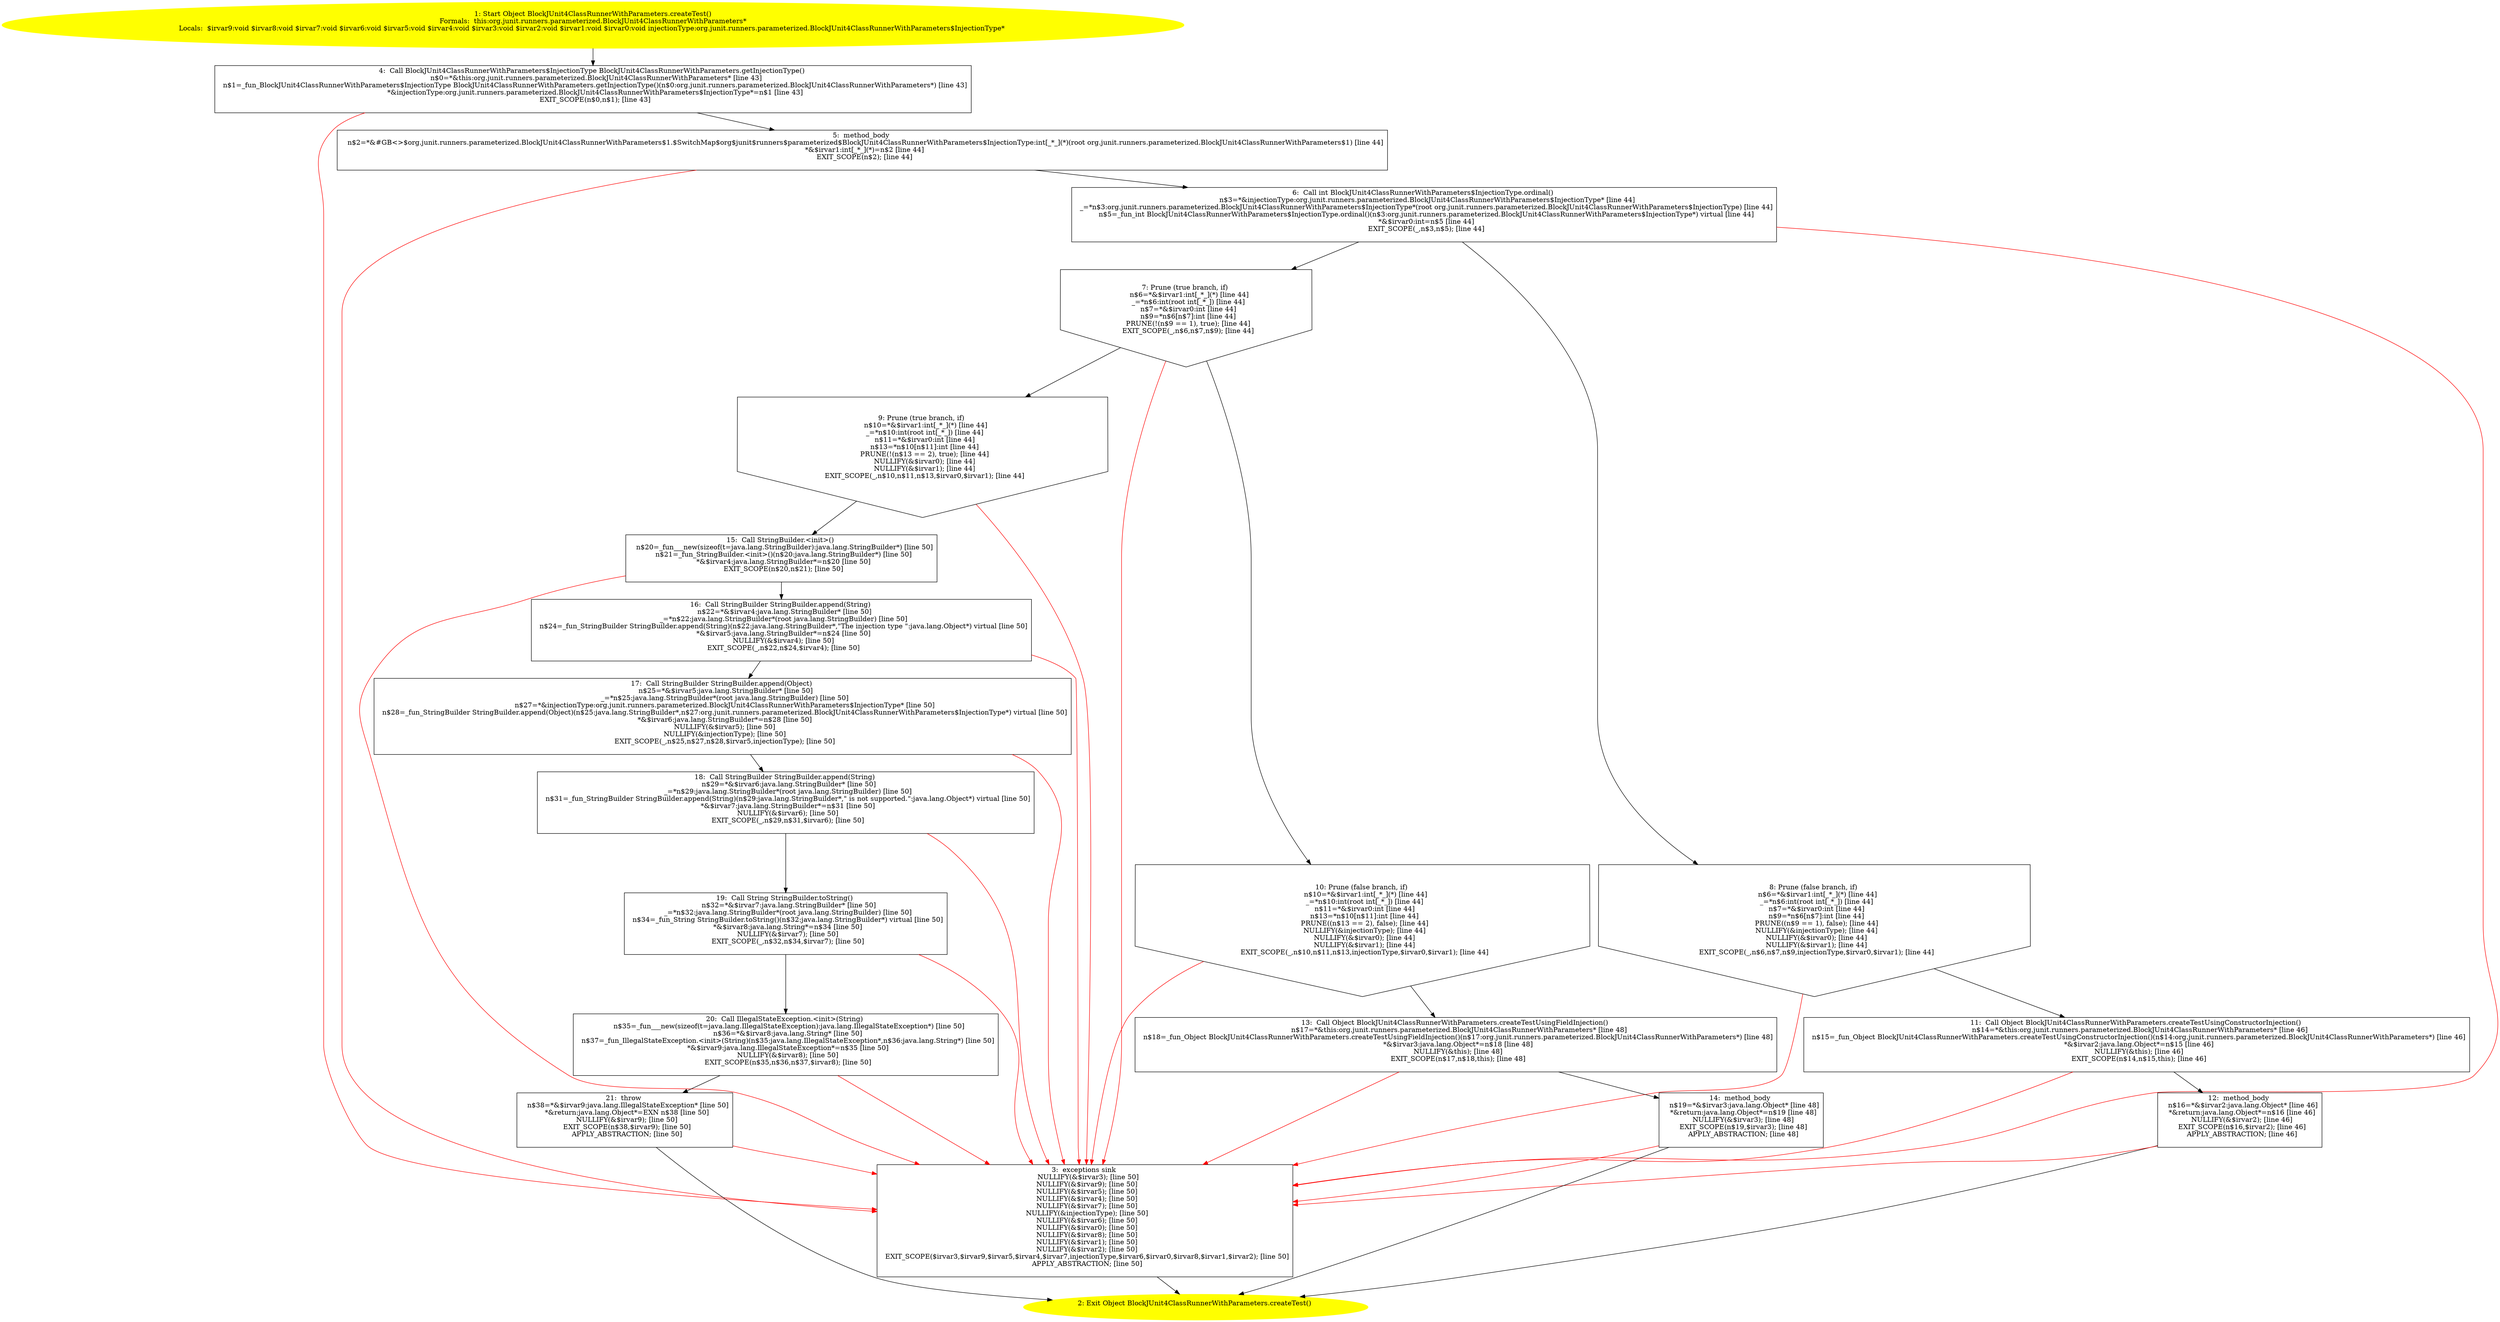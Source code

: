 /* @generated */
digraph cfg {
"org.junit.runners.parameterized.BlockJUnit4ClassRunnerWithParameters.createTest():java.lang.Object.5b1f3be688268e1281606cfaff6af730_1" [label="1: Start Object BlockJUnit4ClassRunnerWithParameters.createTest()\nFormals:  this:org.junit.runners.parameterized.BlockJUnit4ClassRunnerWithParameters*\nLocals:  $irvar9:void $irvar8:void $irvar7:void $irvar6:void $irvar5:void $irvar4:void $irvar3:void $irvar2:void $irvar1:void $irvar0:void injectionType:org.junit.runners.parameterized.BlockJUnit4ClassRunnerWithParameters$InjectionType* \n  " color=yellow style=filled]
	

	 "org.junit.runners.parameterized.BlockJUnit4ClassRunnerWithParameters.createTest():java.lang.Object.5b1f3be688268e1281606cfaff6af730_1" -> "org.junit.runners.parameterized.BlockJUnit4ClassRunnerWithParameters.createTest():java.lang.Object.5b1f3be688268e1281606cfaff6af730_4" ;
"org.junit.runners.parameterized.BlockJUnit4ClassRunnerWithParameters.createTest():java.lang.Object.5b1f3be688268e1281606cfaff6af730_2" [label="2: Exit Object BlockJUnit4ClassRunnerWithParameters.createTest() \n  " color=yellow style=filled]
	

"org.junit.runners.parameterized.BlockJUnit4ClassRunnerWithParameters.createTest():java.lang.Object.5b1f3be688268e1281606cfaff6af730_3" [label="3:  exceptions sink \n   NULLIFY(&$irvar3); [line 50]\n  NULLIFY(&$irvar9); [line 50]\n  NULLIFY(&$irvar5); [line 50]\n  NULLIFY(&$irvar4); [line 50]\n  NULLIFY(&$irvar7); [line 50]\n  NULLIFY(&injectionType); [line 50]\n  NULLIFY(&$irvar6); [line 50]\n  NULLIFY(&$irvar0); [line 50]\n  NULLIFY(&$irvar8); [line 50]\n  NULLIFY(&$irvar1); [line 50]\n  NULLIFY(&$irvar2); [line 50]\n  EXIT_SCOPE($irvar3,$irvar9,$irvar5,$irvar4,$irvar7,injectionType,$irvar6,$irvar0,$irvar8,$irvar1,$irvar2); [line 50]\n  APPLY_ABSTRACTION; [line 50]\n " shape="box"]
	

	 "org.junit.runners.parameterized.BlockJUnit4ClassRunnerWithParameters.createTest():java.lang.Object.5b1f3be688268e1281606cfaff6af730_3" -> "org.junit.runners.parameterized.BlockJUnit4ClassRunnerWithParameters.createTest():java.lang.Object.5b1f3be688268e1281606cfaff6af730_2" ;
"org.junit.runners.parameterized.BlockJUnit4ClassRunnerWithParameters.createTest():java.lang.Object.5b1f3be688268e1281606cfaff6af730_4" [label="4:  Call BlockJUnit4ClassRunnerWithParameters$InjectionType BlockJUnit4ClassRunnerWithParameters.getInjectionType() \n   n$0=*&this:org.junit.runners.parameterized.BlockJUnit4ClassRunnerWithParameters* [line 43]\n  n$1=_fun_BlockJUnit4ClassRunnerWithParameters$InjectionType BlockJUnit4ClassRunnerWithParameters.getInjectionType()(n$0:org.junit.runners.parameterized.BlockJUnit4ClassRunnerWithParameters*) [line 43]\n  *&injectionType:org.junit.runners.parameterized.BlockJUnit4ClassRunnerWithParameters$InjectionType*=n$1 [line 43]\n  EXIT_SCOPE(n$0,n$1); [line 43]\n " shape="box"]
	

	 "org.junit.runners.parameterized.BlockJUnit4ClassRunnerWithParameters.createTest():java.lang.Object.5b1f3be688268e1281606cfaff6af730_4" -> "org.junit.runners.parameterized.BlockJUnit4ClassRunnerWithParameters.createTest():java.lang.Object.5b1f3be688268e1281606cfaff6af730_5" ;
	 "org.junit.runners.parameterized.BlockJUnit4ClassRunnerWithParameters.createTest():java.lang.Object.5b1f3be688268e1281606cfaff6af730_4" -> "org.junit.runners.parameterized.BlockJUnit4ClassRunnerWithParameters.createTest():java.lang.Object.5b1f3be688268e1281606cfaff6af730_3" [color="red" ];
"org.junit.runners.parameterized.BlockJUnit4ClassRunnerWithParameters.createTest():java.lang.Object.5b1f3be688268e1281606cfaff6af730_5" [label="5:  method_body \n   n$2=*&#GB<>$org.junit.runners.parameterized.BlockJUnit4ClassRunnerWithParameters$1.$SwitchMap$org$junit$runners$parameterized$BlockJUnit4ClassRunnerWithParameters$InjectionType:int[_*_](*)(root org.junit.runners.parameterized.BlockJUnit4ClassRunnerWithParameters$1) [line 44]\n  *&$irvar1:int[_*_](*)=n$2 [line 44]\n  EXIT_SCOPE(n$2); [line 44]\n " shape="box"]
	

	 "org.junit.runners.parameterized.BlockJUnit4ClassRunnerWithParameters.createTest():java.lang.Object.5b1f3be688268e1281606cfaff6af730_5" -> "org.junit.runners.parameterized.BlockJUnit4ClassRunnerWithParameters.createTest():java.lang.Object.5b1f3be688268e1281606cfaff6af730_6" ;
	 "org.junit.runners.parameterized.BlockJUnit4ClassRunnerWithParameters.createTest():java.lang.Object.5b1f3be688268e1281606cfaff6af730_5" -> "org.junit.runners.parameterized.BlockJUnit4ClassRunnerWithParameters.createTest():java.lang.Object.5b1f3be688268e1281606cfaff6af730_3" [color="red" ];
"org.junit.runners.parameterized.BlockJUnit4ClassRunnerWithParameters.createTest():java.lang.Object.5b1f3be688268e1281606cfaff6af730_6" [label="6:  Call int BlockJUnit4ClassRunnerWithParameters$InjectionType.ordinal() \n   n$3=*&injectionType:org.junit.runners.parameterized.BlockJUnit4ClassRunnerWithParameters$InjectionType* [line 44]\n  _=*n$3:org.junit.runners.parameterized.BlockJUnit4ClassRunnerWithParameters$InjectionType*(root org.junit.runners.parameterized.BlockJUnit4ClassRunnerWithParameters$InjectionType) [line 44]\n  n$5=_fun_int BlockJUnit4ClassRunnerWithParameters$InjectionType.ordinal()(n$3:org.junit.runners.parameterized.BlockJUnit4ClassRunnerWithParameters$InjectionType*) virtual [line 44]\n  *&$irvar0:int=n$5 [line 44]\n  EXIT_SCOPE(_,n$3,n$5); [line 44]\n " shape="box"]
	

	 "org.junit.runners.parameterized.BlockJUnit4ClassRunnerWithParameters.createTest():java.lang.Object.5b1f3be688268e1281606cfaff6af730_6" -> "org.junit.runners.parameterized.BlockJUnit4ClassRunnerWithParameters.createTest():java.lang.Object.5b1f3be688268e1281606cfaff6af730_7" ;
	 "org.junit.runners.parameterized.BlockJUnit4ClassRunnerWithParameters.createTest():java.lang.Object.5b1f3be688268e1281606cfaff6af730_6" -> "org.junit.runners.parameterized.BlockJUnit4ClassRunnerWithParameters.createTest():java.lang.Object.5b1f3be688268e1281606cfaff6af730_8" ;
	 "org.junit.runners.parameterized.BlockJUnit4ClassRunnerWithParameters.createTest():java.lang.Object.5b1f3be688268e1281606cfaff6af730_6" -> "org.junit.runners.parameterized.BlockJUnit4ClassRunnerWithParameters.createTest():java.lang.Object.5b1f3be688268e1281606cfaff6af730_3" [color="red" ];
"org.junit.runners.parameterized.BlockJUnit4ClassRunnerWithParameters.createTest():java.lang.Object.5b1f3be688268e1281606cfaff6af730_7" [label="7: Prune (true branch, if) \n   n$6=*&$irvar1:int[_*_](*) [line 44]\n  _=*n$6:int(root int[_*_]) [line 44]\n  n$7=*&$irvar0:int [line 44]\n  n$9=*n$6[n$7]:int [line 44]\n  PRUNE(!(n$9 == 1), true); [line 44]\n  EXIT_SCOPE(_,n$6,n$7,n$9); [line 44]\n " shape="invhouse"]
	

	 "org.junit.runners.parameterized.BlockJUnit4ClassRunnerWithParameters.createTest():java.lang.Object.5b1f3be688268e1281606cfaff6af730_7" -> "org.junit.runners.parameterized.BlockJUnit4ClassRunnerWithParameters.createTest():java.lang.Object.5b1f3be688268e1281606cfaff6af730_9" ;
	 "org.junit.runners.parameterized.BlockJUnit4ClassRunnerWithParameters.createTest():java.lang.Object.5b1f3be688268e1281606cfaff6af730_7" -> "org.junit.runners.parameterized.BlockJUnit4ClassRunnerWithParameters.createTest():java.lang.Object.5b1f3be688268e1281606cfaff6af730_10" ;
	 "org.junit.runners.parameterized.BlockJUnit4ClassRunnerWithParameters.createTest():java.lang.Object.5b1f3be688268e1281606cfaff6af730_7" -> "org.junit.runners.parameterized.BlockJUnit4ClassRunnerWithParameters.createTest():java.lang.Object.5b1f3be688268e1281606cfaff6af730_3" [color="red" ];
"org.junit.runners.parameterized.BlockJUnit4ClassRunnerWithParameters.createTest():java.lang.Object.5b1f3be688268e1281606cfaff6af730_8" [label="8: Prune (false branch, if) \n   n$6=*&$irvar1:int[_*_](*) [line 44]\n  _=*n$6:int(root int[_*_]) [line 44]\n  n$7=*&$irvar0:int [line 44]\n  n$9=*n$6[n$7]:int [line 44]\n  PRUNE((n$9 == 1), false); [line 44]\n  NULLIFY(&injectionType); [line 44]\n  NULLIFY(&$irvar0); [line 44]\n  NULLIFY(&$irvar1); [line 44]\n  EXIT_SCOPE(_,n$6,n$7,n$9,injectionType,$irvar0,$irvar1); [line 44]\n " shape="invhouse"]
	

	 "org.junit.runners.parameterized.BlockJUnit4ClassRunnerWithParameters.createTest():java.lang.Object.5b1f3be688268e1281606cfaff6af730_8" -> "org.junit.runners.parameterized.BlockJUnit4ClassRunnerWithParameters.createTest():java.lang.Object.5b1f3be688268e1281606cfaff6af730_11" ;
	 "org.junit.runners.parameterized.BlockJUnit4ClassRunnerWithParameters.createTest():java.lang.Object.5b1f3be688268e1281606cfaff6af730_8" -> "org.junit.runners.parameterized.BlockJUnit4ClassRunnerWithParameters.createTest():java.lang.Object.5b1f3be688268e1281606cfaff6af730_3" [color="red" ];
"org.junit.runners.parameterized.BlockJUnit4ClassRunnerWithParameters.createTest():java.lang.Object.5b1f3be688268e1281606cfaff6af730_9" [label="9: Prune (true branch, if) \n   n$10=*&$irvar1:int[_*_](*) [line 44]\n  _=*n$10:int(root int[_*_]) [line 44]\n  n$11=*&$irvar0:int [line 44]\n  n$13=*n$10[n$11]:int [line 44]\n  PRUNE(!(n$13 == 2), true); [line 44]\n  NULLIFY(&$irvar0); [line 44]\n  NULLIFY(&$irvar1); [line 44]\n  EXIT_SCOPE(_,n$10,n$11,n$13,$irvar0,$irvar1); [line 44]\n " shape="invhouse"]
	

	 "org.junit.runners.parameterized.BlockJUnit4ClassRunnerWithParameters.createTest():java.lang.Object.5b1f3be688268e1281606cfaff6af730_9" -> "org.junit.runners.parameterized.BlockJUnit4ClassRunnerWithParameters.createTest():java.lang.Object.5b1f3be688268e1281606cfaff6af730_15" ;
	 "org.junit.runners.parameterized.BlockJUnit4ClassRunnerWithParameters.createTest():java.lang.Object.5b1f3be688268e1281606cfaff6af730_9" -> "org.junit.runners.parameterized.BlockJUnit4ClassRunnerWithParameters.createTest():java.lang.Object.5b1f3be688268e1281606cfaff6af730_3" [color="red" ];
"org.junit.runners.parameterized.BlockJUnit4ClassRunnerWithParameters.createTest():java.lang.Object.5b1f3be688268e1281606cfaff6af730_10" [label="10: Prune (false branch, if) \n   n$10=*&$irvar1:int[_*_](*) [line 44]\n  _=*n$10:int(root int[_*_]) [line 44]\n  n$11=*&$irvar0:int [line 44]\n  n$13=*n$10[n$11]:int [line 44]\n  PRUNE((n$13 == 2), false); [line 44]\n  NULLIFY(&injectionType); [line 44]\n  NULLIFY(&$irvar0); [line 44]\n  NULLIFY(&$irvar1); [line 44]\n  EXIT_SCOPE(_,n$10,n$11,n$13,injectionType,$irvar0,$irvar1); [line 44]\n " shape="invhouse"]
	

	 "org.junit.runners.parameterized.BlockJUnit4ClassRunnerWithParameters.createTest():java.lang.Object.5b1f3be688268e1281606cfaff6af730_10" -> "org.junit.runners.parameterized.BlockJUnit4ClassRunnerWithParameters.createTest():java.lang.Object.5b1f3be688268e1281606cfaff6af730_13" ;
	 "org.junit.runners.parameterized.BlockJUnit4ClassRunnerWithParameters.createTest():java.lang.Object.5b1f3be688268e1281606cfaff6af730_10" -> "org.junit.runners.parameterized.BlockJUnit4ClassRunnerWithParameters.createTest():java.lang.Object.5b1f3be688268e1281606cfaff6af730_3" [color="red" ];
"org.junit.runners.parameterized.BlockJUnit4ClassRunnerWithParameters.createTest():java.lang.Object.5b1f3be688268e1281606cfaff6af730_11" [label="11:  Call Object BlockJUnit4ClassRunnerWithParameters.createTestUsingConstructorInjection() \n   n$14=*&this:org.junit.runners.parameterized.BlockJUnit4ClassRunnerWithParameters* [line 46]\n  n$15=_fun_Object BlockJUnit4ClassRunnerWithParameters.createTestUsingConstructorInjection()(n$14:org.junit.runners.parameterized.BlockJUnit4ClassRunnerWithParameters*) [line 46]\n  *&$irvar2:java.lang.Object*=n$15 [line 46]\n  NULLIFY(&this); [line 46]\n  EXIT_SCOPE(n$14,n$15,this); [line 46]\n " shape="box"]
	

	 "org.junit.runners.parameterized.BlockJUnit4ClassRunnerWithParameters.createTest():java.lang.Object.5b1f3be688268e1281606cfaff6af730_11" -> "org.junit.runners.parameterized.BlockJUnit4ClassRunnerWithParameters.createTest():java.lang.Object.5b1f3be688268e1281606cfaff6af730_12" ;
	 "org.junit.runners.parameterized.BlockJUnit4ClassRunnerWithParameters.createTest():java.lang.Object.5b1f3be688268e1281606cfaff6af730_11" -> "org.junit.runners.parameterized.BlockJUnit4ClassRunnerWithParameters.createTest():java.lang.Object.5b1f3be688268e1281606cfaff6af730_3" [color="red" ];
"org.junit.runners.parameterized.BlockJUnit4ClassRunnerWithParameters.createTest():java.lang.Object.5b1f3be688268e1281606cfaff6af730_12" [label="12:  method_body \n   n$16=*&$irvar2:java.lang.Object* [line 46]\n  *&return:java.lang.Object*=n$16 [line 46]\n  NULLIFY(&$irvar2); [line 46]\n  EXIT_SCOPE(n$16,$irvar2); [line 46]\n  APPLY_ABSTRACTION; [line 46]\n " shape="box"]
	

	 "org.junit.runners.parameterized.BlockJUnit4ClassRunnerWithParameters.createTest():java.lang.Object.5b1f3be688268e1281606cfaff6af730_12" -> "org.junit.runners.parameterized.BlockJUnit4ClassRunnerWithParameters.createTest():java.lang.Object.5b1f3be688268e1281606cfaff6af730_2" ;
	 "org.junit.runners.parameterized.BlockJUnit4ClassRunnerWithParameters.createTest():java.lang.Object.5b1f3be688268e1281606cfaff6af730_12" -> "org.junit.runners.parameterized.BlockJUnit4ClassRunnerWithParameters.createTest():java.lang.Object.5b1f3be688268e1281606cfaff6af730_3" [color="red" ];
"org.junit.runners.parameterized.BlockJUnit4ClassRunnerWithParameters.createTest():java.lang.Object.5b1f3be688268e1281606cfaff6af730_13" [label="13:  Call Object BlockJUnit4ClassRunnerWithParameters.createTestUsingFieldInjection() \n   n$17=*&this:org.junit.runners.parameterized.BlockJUnit4ClassRunnerWithParameters* [line 48]\n  n$18=_fun_Object BlockJUnit4ClassRunnerWithParameters.createTestUsingFieldInjection()(n$17:org.junit.runners.parameterized.BlockJUnit4ClassRunnerWithParameters*) [line 48]\n  *&$irvar3:java.lang.Object*=n$18 [line 48]\n  NULLIFY(&this); [line 48]\n  EXIT_SCOPE(n$17,n$18,this); [line 48]\n " shape="box"]
	

	 "org.junit.runners.parameterized.BlockJUnit4ClassRunnerWithParameters.createTest():java.lang.Object.5b1f3be688268e1281606cfaff6af730_13" -> "org.junit.runners.parameterized.BlockJUnit4ClassRunnerWithParameters.createTest():java.lang.Object.5b1f3be688268e1281606cfaff6af730_14" ;
	 "org.junit.runners.parameterized.BlockJUnit4ClassRunnerWithParameters.createTest():java.lang.Object.5b1f3be688268e1281606cfaff6af730_13" -> "org.junit.runners.parameterized.BlockJUnit4ClassRunnerWithParameters.createTest():java.lang.Object.5b1f3be688268e1281606cfaff6af730_3" [color="red" ];
"org.junit.runners.parameterized.BlockJUnit4ClassRunnerWithParameters.createTest():java.lang.Object.5b1f3be688268e1281606cfaff6af730_14" [label="14:  method_body \n   n$19=*&$irvar3:java.lang.Object* [line 48]\n  *&return:java.lang.Object*=n$19 [line 48]\n  NULLIFY(&$irvar3); [line 48]\n  EXIT_SCOPE(n$19,$irvar3); [line 48]\n  APPLY_ABSTRACTION; [line 48]\n " shape="box"]
	

	 "org.junit.runners.parameterized.BlockJUnit4ClassRunnerWithParameters.createTest():java.lang.Object.5b1f3be688268e1281606cfaff6af730_14" -> "org.junit.runners.parameterized.BlockJUnit4ClassRunnerWithParameters.createTest():java.lang.Object.5b1f3be688268e1281606cfaff6af730_2" ;
	 "org.junit.runners.parameterized.BlockJUnit4ClassRunnerWithParameters.createTest():java.lang.Object.5b1f3be688268e1281606cfaff6af730_14" -> "org.junit.runners.parameterized.BlockJUnit4ClassRunnerWithParameters.createTest():java.lang.Object.5b1f3be688268e1281606cfaff6af730_3" [color="red" ];
"org.junit.runners.parameterized.BlockJUnit4ClassRunnerWithParameters.createTest():java.lang.Object.5b1f3be688268e1281606cfaff6af730_15" [label="15:  Call StringBuilder.<init>() \n   n$20=_fun___new(sizeof(t=java.lang.StringBuilder):java.lang.StringBuilder*) [line 50]\n  n$21=_fun_StringBuilder.<init>()(n$20:java.lang.StringBuilder*) [line 50]\n  *&$irvar4:java.lang.StringBuilder*=n$20 [line 50]\n  EXIT_SCOPE(n$20,n$21); [line 50]\n " shape="box"]
	

	 "org.junit.runners.parameterized.BlockJUnit4ClassRunnerWithParameters.createTest():java.lang.Object.5b1f3be688268e1281606cfaff6af730_15" -> "org.junit.runners.parameterized.BlockJUnit4ClassRunnerWithParameters.createTest():java.lang.Object.5b1f3be688268e1281606cfaff6af730_16" ;
	 "org.junit.runners.parameterized.BlockJUnit4ClassRunnerWithParameters.createTest():java.lang.Object.5b1f3be688268e1281606cfaff6af730_15" -> "org.junit.runners.parameterized.BlockJUnit4ClassRunnerWithParameters.createTest():java.lang.Object.5b1f3be688268e1281606cfaff6af730_3" [color="red" ];
"org.junit.runners.parameterized.BlockJUnit4ClassRunnerWithParameters.createTest():java.lang.Object.5b1f3be688268e1281606cfaff6af730_16" [label="16:  Call StringBuilder StringBuilder.append(String) \n   n$22=*&$irvar4:java.lang.StringBuilder* [line 50]\n  _=*n$22:java.lang.StringBuilder*(root java.lang.StringBuilder) [line 50]\n  n$24=_fun_StringBuilder StringBuilder.append(String)(n$22:java.lang.StringBuilder*,\"The injection type \":java.lang.Object*) virtual [line 50]\n  *&$irvar5:java.lang.StringBuilder*=n$24 [line 50]\n  NULLIFY(&$irvar4); [line 50]\n  EXIT_SCOPE(_,n$22,n$24,$irvar4); [line 50]\n " shape="box"]
	

	 "org.junit.runners.parameterized.BlockJUnit4ClassRunnerWithParameters.createTest():java.lang.Object.5b1f3be688268e1281606cfaff6af730_16" -> "org.junit.runners.parameterized.BlockJUnit4ClassRunnerWithParameters.createTest():java.lang.Object.5b1f3be688268e1281606cfaff6af730_17" ;
	 "org.junit.runners.parameterized.BlockJUnit4ClassRunnerWithParameters.createTest():java.lang.Object.5b1f3be688268e1281606cfaff6af730_16" -> "org.junit.runners.parameterized.BlockJUnit4ClassRunnerWithParameters.createTest():java.lang.Object.5b1f3be688268e1281606cfaff6af730_3" [color="red" ];
"org.junit.runners.parameterized.BlockJUnit4ClassRunnerWithParameters.createTest():java.lang.Object.5b1f3be688268e1281606cfaff6af730_17" [label="17:  Call StringBuilder StringBuilder.append(Object) \n   n$25=*&$irvar5:java.lang.StringBuilder* [line 50]\n  _=*n$25:java.lang.StringBuilder*(root java.lang.StringBuilder) [line 50]\n  n$27=*&injectionType:org.junit.runners.parameterized.BlockJUnit4ClassRunnerWithParameters$InjectionType* [line 50]\n  n$28=_fun_StringBuilder StringBuilder.append(Object)(n$25:java.lang.StringBuilder*,n$27:org.junit.runners.parameterized.BlockJUnit4ClassRunnerWithParameters$InjectionType*) virtual [line 50]\n  *&$irvar6:java.lang.StringBuilder*=n$28 [line 50]\n  NULLIFY(&$irvar5); [line 50]\n  NULLIFY(&injectionType); [line 50]\n  EXIT_SCOPE(_,n$25,n$27,n$28,$irvar5,injectionType); [line 50]\n " shape="box"]
	

	 "org.junit.runners.parameterized.BlockJUnit4ClassRunnerWithParameters.createTest():java.lang.Object.5b1f3be688268e1281606cfaff6af730_17" -> "org.junit.runners.parameterized.BlockJUnit4ClassRunnerWithParameters.createTest():java.lang.Object.5b1f3be688268e1281606cfaff6af730_18" ;
	 "org.junit.runners.parameterized.BlockJUnit4ClassRunnerWithParameters.createTest():java.lang.Object.5b1f3be688268e1281606cfaff6af730_17" -> "org.junit.runners.parameterized.BlockJUnit4ClassRunnerWithParameters.createTest():java.lang.Object.5b1f3be688268e1281606cfaff6af730_3" [color="red" ];
"org.junit.runners.parameterized.BlockJUnit4ClassRunnerWithParameters.createTest():java.lang.Object.5b1f3be688268e1281606cfaff6af730_18" [label="18:  Call StringBuilder StringBuilder.append(String) \n   n$29=*&$irvar6:java.lang.StringBuilder* [line 50]\n  _=*n$29:java.lang.StringBuilder*(root java.lang.StringBuilder) [line 50]\n  n$31=_fun_StringBuilder StringBuilder.append(String)(n$29:java.lang.StringBuilder*,\" is not supported.\":java.lang.Object*) virtual [line 50]\n  *&$irvar7:java.lang.StringBuilder*=n$31 [line 50]\n  NULLIFY(&$irvar6); [line 50]\n  EXIT_SCOPE(_,n$29,n$31,$irvar6); [line 50]\n " shape="box"]
	

	 "org.junit.runners.parameterized.BlockJUnit4ClassRunnerWithParameters.createTest():java.lang.Object.5b1f3be688268e1281606cfaff6af730_18" -> "org.junit.runners.parameterized.BlockJUnit4ClassRunnerWithParameters.createTest():java.lang.Object.5b1f3be688268e1281606cfaff6af730_19" ;
	 "org.junit.runners.parameterized.BlockJUnit4ClassRunnerWithParameters.createTest():java.lang.Object.5b1f3be688268e1281606cfaff6af730_18" -> "org.junit.runners.parameterized.BlockJUnit4ClassRunnerWithParameters.createTest():java.lang.Object.5b1f3be688268e1281606cfaff6af730_3" [color="red" ];
"org.junit.runners.parameterized.BlockJUnit4ClassRunnerWithParameters.createTest():java.lang.Object.5b1f3be688268e1281606cfaff6af730_19" [label="19:  Call String StringBuilder.toString() \n   n$32=*&$irvar7:java.lang.StringBuilder* [line 50]\n  _=*n$32:java.lang.StringBuilder*(root java.lang.StringBuilder) [line 50]\n  n$34=_fun_String StringBuilder.toString()(n$32:java.lang.StringBuilder*) virtual [line 50]\n  *&$irvar8:java.lang.String*=n$34 [line 50]\n  NULLIFY(&$irvar7); [line 50]\n  EXIT_SCOPE(_,n$32,n$34,$irvar7); [line 50]\n " shape="box"]
	

	 "org.junit.runners.parameterized.BlockJUnit4ClassRunnerWithParameters.createTest():java.lang.Object.5b1f3be688268e1281606cfaff6af730_19" -> "org.junit.runners.parameterized.BlockJUnit4ClassRunnerWithParameters.createTest():java.lang.Object.5b1f3be688268e1281606cfaff6af730_20" ;
	 "org.junit.runners.parameterized.BlockJUnit4ClassRunnerWithParameters.createTest():java.lang.Object.5b1f3be688268e1281606cfaff6af730_19" -> "org.junit.runners.parameterized.BlockJUnit4ClassRunnerWithParameters.createTest():java.lang.Object.5b1f3be688268e1281606cfaff6af730_3" [color="red" ];
"org.junit.runners.parameterized.BlockJUnit4ClassRunnerWithParameters.createTest():java.lang.Object.5b1f3be688268e1281606cfaff6af730_20" [label="20:  Call IllegalStateException.<init>(String) \n   n$35=_fun___new(sizeof(t=java.lang.IllegalStateException):java.lang.IllegalStateException*) [line 50]\n  n$36=*&$irvar8:java.lang.String* [line 50]\n  n$37=_fun_IllegalStateException.<init>(String)(n$35:java.lang.IllegalStateException*,n$36:java.lang.String*) [line 50]\n  *&$irvar9:java.lang.IllegalStateException*=n$35 [line 50]\n  NULLIFY(&$irvar8); [line 50]\n  EXIT_SCOPE(n$35,n$36,n$37,$irvar8); [line 50]\n " shape="box"]
	

	 "org.junit.runners.parameterized.BlockJUnit4ClassRunnerWithParameters.createTest():java.lang.Object.5b1f3be688268e1281606cfaff6af730_20" -> "org.junit.runners.parameterized.BlockJUnit4ClassRunnerWithParameters.createTest():java.lang.Object.5b1f3be688268e1281606cfaff6af730_21" ;
	 "org.junit.runners.parameterized.BlockJUnit4ClassRunnerWithParameters.createTest():java.lang.Object.5b1f3be688268e1281606cfaff6af730_20" -> "org.junit.runners.parameterized.BlockJUnit4ClassRunnerWithParameters.createTest():java.lang.Object.5b1f3be688268e1281606cfaff6af730_3" [color="red" ];
"org.junit.runners.parameterized.BlockJUnit4ClassRunnerWithParameters.createTest():java.lang.Object.5b1f3be688268e1281606cfaff6af730_21" [label="21:  throw \n   n$38=*&$irvar9:java.lang.IllegalStateException* [line 50]\n  *&return:java.lang.Object*=EXN n$38 [line 50]\n  NULLIFY(&$irvar9); [line 50]\n  EXIT_SCOPE(n$38,$irvar9); [line 50]\n  APPLY_ABSTRACTION; [line 50]\n " shape="box"]
	

	 "org.junit.runners.parameterized.BlockJUnit4ClassRunnerWithParameters.createTest():java.lang.Object.5b1f3be688268e1281606cfaff6af730_21" -> "org.junit.runners.parameterized.BlockJUnit4ClassRunnerWithParameters.createTest():java.lang.Object.5b1f3be688268e1281606cfaff6af730_2" ;
	 "org.junit.runners.parameterized.BlockJUnit4ClassRunnerWithParameters.createTest():java.lang.Object.5b1f3be688268e1281606cfaff6af730_21" -> "org.junit.runners.parameterized.BlockJUnit4ClassRunnerWithParameters.createTest():java.lang.Object.5b1f3be688268e1281606cfaff6af730_3" [color="red" ];
}
